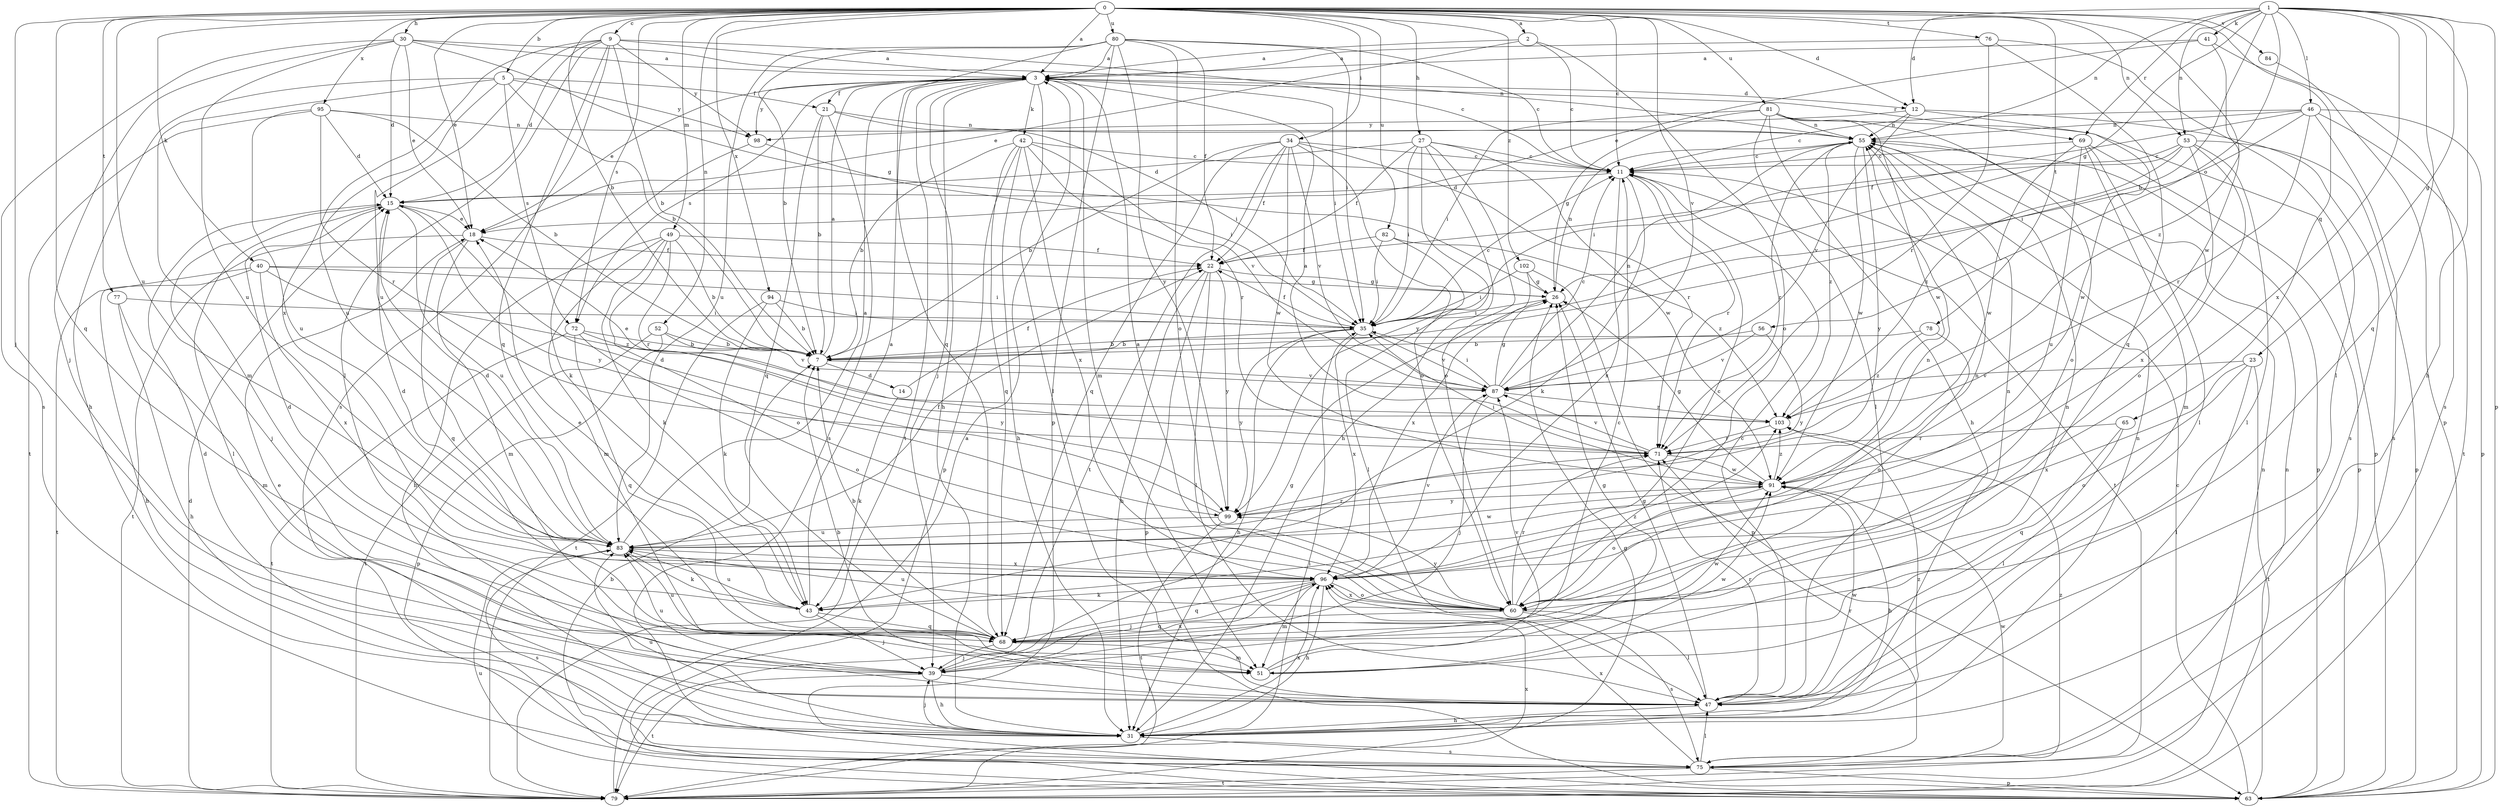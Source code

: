 strict digraph  {
0;
1;
2;
3;
5;
7;
9;
11;
12;
14;
15;
18;
21;
22;
23;
26;
27;
30;
31;
34;
35;
39;
40;
41;
42;
43;
46;
47;
49;
51;
52;
53;
55;
56;
60;
63;
65;
68;
69;
71;
72;
75;
76;
77;
78;
79;
80;
81;
82;
83;
84;
87;
91;
94;
95;
96;
98;
99;
102;
103;
0 -> 2  [label=a];
0 -> 3  [label=a];
0 -> 5  [label=b];
0 -> 7  [label=b];
0 -> 9  [label=c];
0 -> 11  [label=c];
0 -> 12  [label=d];
0 -> 18  [label=e];
0 -> 27  [label=h];
0 -> 30  [label=h];
0 -> 34  [label=i];
0 -> 39  [label=j];
0 -> 40  [label=k];
0 -> 49  [label=m];
0 -> 52  [label=n];
0 -> 53  [label=n];
0 -> 65  [label=q];
0 -> 68  [label=q];
0 -> 72  [label=s];
0 -> 76  [label=t];
0 -> 77  [label=t];
0 -> 78  [label=t];
0 -> 80  [label=u];
0 -> 81  [label=u];
0 -> 82  [label=u];
0 -> 83  [label=u];
0 -> 84  [label=v];
0 -> 87  [label=v];
0 -> 91  [label=w];
0 -> 94  [label=x];
0 -> 95  [label=x];
0 -> 102  [label=z];
1 -> 7  [label=b];
1 -> 12  [label=d];
1 -> 23  [label=g];
1 -> 26  [label=g];
1 -> 31  [label=h];
1 -> 41  [label=k];
1 -> 46  [label=l];
1 -> 53  [label=n];
1 -> 55  [label=n];
1 -> 56  [label=o];
1 -> 63  [label=p];
1 -> 68  [label=q];
1 -> 69  [label=r];
1 -> 96  [label=x];
2 -> 3  [label=a];
2 -> 11  [label=c];
2 -> 18  [label=e];
2 -> 60  [label=o];
3 -> 12  [label=d];
3 -> 18  [label=e];
3 -> 21  [label=f];
3 -> 31  [label=h];
3 -> 35  [label=i];
3 -> 39  [label=j];
3 -> 42  [label=k];
3 -> 47  [label=l];
3 -> 51  [label=m];
3 -> 69  [label=r];
3 -> 72  [label=s];
3 -> 79  [label=t];
3 -> 98  [label=y];
5 -> 7  [label=b];
5 -> 21  [label=f];
5 -> 31  [label=h];
5 -> 51  [label=m];
5 -> 72  [label=s];
5 -> 83  [label=u];
5 -> 98  [label=y];
7 -> 3  [label=a];
7 -> 14  [label=d];
7 -> 87  [label=v];
9 -> 3  [label=a];
9 -> 7  [label=b];
9 -> 11  [label=c];
9 -> 15  [label=d];
9 -> 47  [label=l];
9 -> 68  [label=q];
9 -> 75  [label=s];
9 -> 83  [label=u];
9 -> 96  [label=x];
9 -> 98  [label=y];
11 -> 15  [label=d];
11 -> 43  [label=k];
11 -> 71  [label=r];
11 -> 79  [label=t];
11 -> 96  [label=x];
12 -> 55  [label=n];
12 -> 75  [label=s];
12 -> 87  [label=v];
12 -> 91  [label=w];
12 -> 98  [label=y];
14 -> 22  [label=f];
14 -> 43  [label=k];
15 -> 18  [label=e];
15 -> 39  [label=j];
15 -> 47  [label=l];
15 -> 83  [label=u];
15 -> 99  [label=y];
18 -> 22  [label=f];
18 -> 51  [label=m];
18 -> 68  [label=q];
18 -> 79  [label=t];
21 -> 7  [label=b];
21 -> 35  [label=i];
21 -> 55  [label=n];
21 -> 68  [label=q];
21 -> 75  [label=s];
22 -> 26  [label=g];
22 -> 31  [label=h];
22 -> 47  [label=l];
22 -> 63  [label=p];
22 -> 99  [label=y];
23 -> 47  [label=l];
23 -> 60  [label=o];
23 -> 79  [label=t];
23 -> 87  [label=v];
23 -> 96  [label=x];
26 -> 35  [label=i];
26 -> 55  [label=n];
27 -> 11  [label=c];
27 -> 15  [label=d];
27 -> 22  [label=f];
27 -> 31  [label=h];
27 -> 35  [label=i];
27 -> 60  [label=o];
27 -> 91  [label=w];
27 -> 99  [label=y];
30 -> 3  [label=a];
30 -> 15  [label=d];
30 -> 18  [label=e];
30 -> 26  [label=g];
30 -> 39  [label=j];
30 -> 55  [label=n];
30 -> 75  [label=s];
30 -> 83  [label=u];
31 -> 18  [label=e];
31 -> 39  [label=j];
31 -> 55  [label=n];
31 -> 75  [label=s];
31 -> 83  [label=u];
31 -> 96  [label=x];
31 -> 103  [label=z];
34 -> 7  [label=b];
34 -> 11  [label=c];
34 -> 22  [label=f];
34 -> 60  [label=o];
34 -> 68  [label=q];
34 -> 71  [label=r];
34 -> 79  [label=t];
34 -> 87  [label=v];
34 -> 91  [label=w];
35 -> 7  [label=b];
35 -> 11  [label=c];
35 -> 22  [label=f];
35 -> 31  [label=h];
35 -> 87  [label=v];
35 -> 96  [label=x];
35 -> 99  [label=y];
39 -> 11  [label=c];
39 -> 26  [label=g];
39 -> 31  [label=h];
39 -> 47  [label=l];
39 -> 79  [label=t];
39 -> 83  [label=u];
39 -> 96  [label=x];
40 -> 26  [label=g];
40 -> 31  [label=h];
40 -> 35  [label=i];
40 -> 79  [label=t];
40 -> 96  [label=x];
40 -> 103  [label=z];
41 -> 3  [label=a];
41 -> 18  [label=e];
41 -> 75  [label=s];
41 -> 103  [label=z];
42 -> 7  [label=b];
42 -> 11  [label=c];
42 -> 31  [label=h];
42 -> 63  [label=p];
42 -> 68  [label=q];
42 -> 71  [label=r];
42 -> 87  [label=v];
42 -> 96  [label=x];
43 -> 3  [label=a];
43 -> 15  [label=d];
43 -> 18  [label=e];
43 -> 39  [label=j];
43 -> 68  [label=q];
43 -> 83  [label=u];
43 -> 103  [label=z];
46 -> 11  [label=c];
46 -> 22  [label=f];
46 -> 35  [label=i];
46 -> 55  [label=n];
46 -> 63  [label=p];
46 -> 71  [label=r];
46 -> 75  [label=s];
46 -> 79  [label=t];
47 -> 7  [label=b];
47 -> 11  [label=c];
47 -> 15  [label=d];
47 -> 26  [label=g];
47 -> 31  [label=h];
47 -> 71  [label=r];
47 -> 91  [label=w];
49 -> 7  [label=b];
49 -> 22  [label=f];
49 -> 31  [label=h];
49 -> 43  [label=k];
49 -> 51  [label=m];
49 -> 60  [label=o];
49 -> 71  [label=r];
51 -> 26  [label=g];
51 -> 55  [label=n];
51 -> 87  [label=v];
51 -> 91  [label=w];
52 -> 7  [label=b];
52 -> 63  [label=p];
52 -> 79  [label=t];
52 -> 87  [label=v];
53 -> 11  [label=c];
53 -> 35  [label=i];
53 -> 47  [label=l];
53 -> 60  [label=o];
53 -> 63  [label=p];
53 -> 96  [label=x];
53 -> 103  [label=z];
55 -> 11  [label=c];
55 -> 63  [label=p];
55 -> 71  [label=r];
55 -> 91  [label=w];
55 -> 99  [label=y];
55 -> 103  [label=z];
56 -> 7  [label=b];
56 -> 87  [label=v];
56 -> 99  [label=y];
60 -> 3  [label=a];
60 -> 11  [label=c];
60 -> 47  [label=l];
60 -> 55  [label=n];
60 -> 68  [label=q];
60 -> 71  [label=r];
60 -> 75  [label=s];
60 -> 83  [label=u];
60 -> 96  [label=x];
60 -> 99  [label=y];
63 -> 7  [label=b];
63 -> 11  [label=c];
63 -> 55  [label=n];
63 -> 83  [label=u];
65 -> 47  [label=l];
65 -> 68  [label=q];
65 -> 71  [label=r];
68 -> 7  [label=b];
68 -> 39  [label=j];
68 -> 51  [label=m];
68 -> 55  [label=n];
68 -> 83  [label=u];
68 -> 91  [label=w];
69 -> 11  [label=c];
69 -> 47  [label=l];
69 -> 51  [label=m];
69 -> 63  [label=p];
69 -> 83  [label=u];
69 -> 91  [label=w];
71 -> 3  [label=a];
71 -> 87  [label=v];
71 -> 91  [label=w];
72 -> 7  [label=b];
72 -> 60  [label=o];
72 -> 68  [label=q];
72 -> 79  [label=t];
72 -> 99  [label=y];
75 -> 47  [label=l];
75 -> 63  [label=p];
75 -> 71  [label=r];
75 -> 79  [label=t];
75 -> 91  [label=w];
75 -> 96  [label=x];
75 -> 103  [label=z];
76 -> 3  [label=a];
76 -> 47  [label=l];
76 -> 68  [label=q];
76 -> 71  [label=r];
77 -> 31  [label=h];
77 -> 35  [label=i];
77 -> 51  [label=m];
78 -> 7  [label=b];
78 -> 60  [label=o];
78 -> 103  [label=z];
79 -> 3  [label=a];
79 -> 15  [label=d];
79 -> 26  [label=g];
79 -> 35  [label=i];
79 -> 55  [label=n];
79 -> 96  [label=x];
80 -> 3  [label=a];
80 -> 7  [label=b];
80 -> 11  [label=c];
80 -> 22  [label=f];
80 -> 35  [label=i];
80 -> 60  [label=o];
80 -> 63  [label=p];
80 -> 68  [label=q];
80 -> 83  [label=u];
80 -> 99  [label=y];
81 -> 26  [label=g];
81 -> 31  [label=h];
81 -> 35  [label=i];
81 -> 47  [label=l];
81 -> 55  [label=n];
81 -> 60  [label=o];
81 -> 63  [label=p];
81 -> 91  [label=w];
82 -> 22  [label=f];
82 -> 35  [label=i];
82 -> 47  [label=l];
82 -> 103  [label=z];
83 -> 3  [label=a];
83 -> 15  [label=d];
83 -> 22  [label=f];
83 -> 43  [label=k];
83 -> 71  [label=r];
83 -> 75  [label=s];
83 -> 91  [label=w];
83 -> 96  [label=x];
84 -> 63  [label=p];
87 -> 11  [label=c];
87 -> 26  [label=g];
87 -> 35  [label=i];
87 -> 39  [label=j];
87 -> 55  [label=n];
87 -> 103  [label=z];
91 -> 26  [label=g];
91 -> 31  [label=h];
91 -> 35  [label=i];
91 -> 60  [label=o];
91 -> 99  [label=y];
91 -> 103  [label=z];
94 -> 7  [label=b];
94 -> 35  [label=i];
94 -> 43  [label=k];
94 -> 79  [label=t];
95 -> 7  [label=b];
95 -> 15  [label=d];
95 -> 55  [label=n];
95 -> 71  [label=r];
95 -> 79  [label=t];
95 -> 83  [label=u];
96 -> 15  [label=d];
96 -> 31  [label=h];
96 -> 39  [label=j];
96 -> 43  [label=k];
96 -> 51  [label=m];
96 -> 55  [label=n];
96 -> 60  [label=o];
96 -> 68  [label=q];
96 -> 87  [label=v];
98 -> 35  [label=i];
98 -> 43  [label=k];
99 -> 15  [label=d];
99 -> 79  [label=t];
99 -> 83  [label=u];
102 -> 26  [label=g];
102 -> 35  [label=i];
102 -> 63  [label=p];
102 -> 96  [label=x];
103 -> 18  [label=e];
103 -> 71  [label=r];
}
